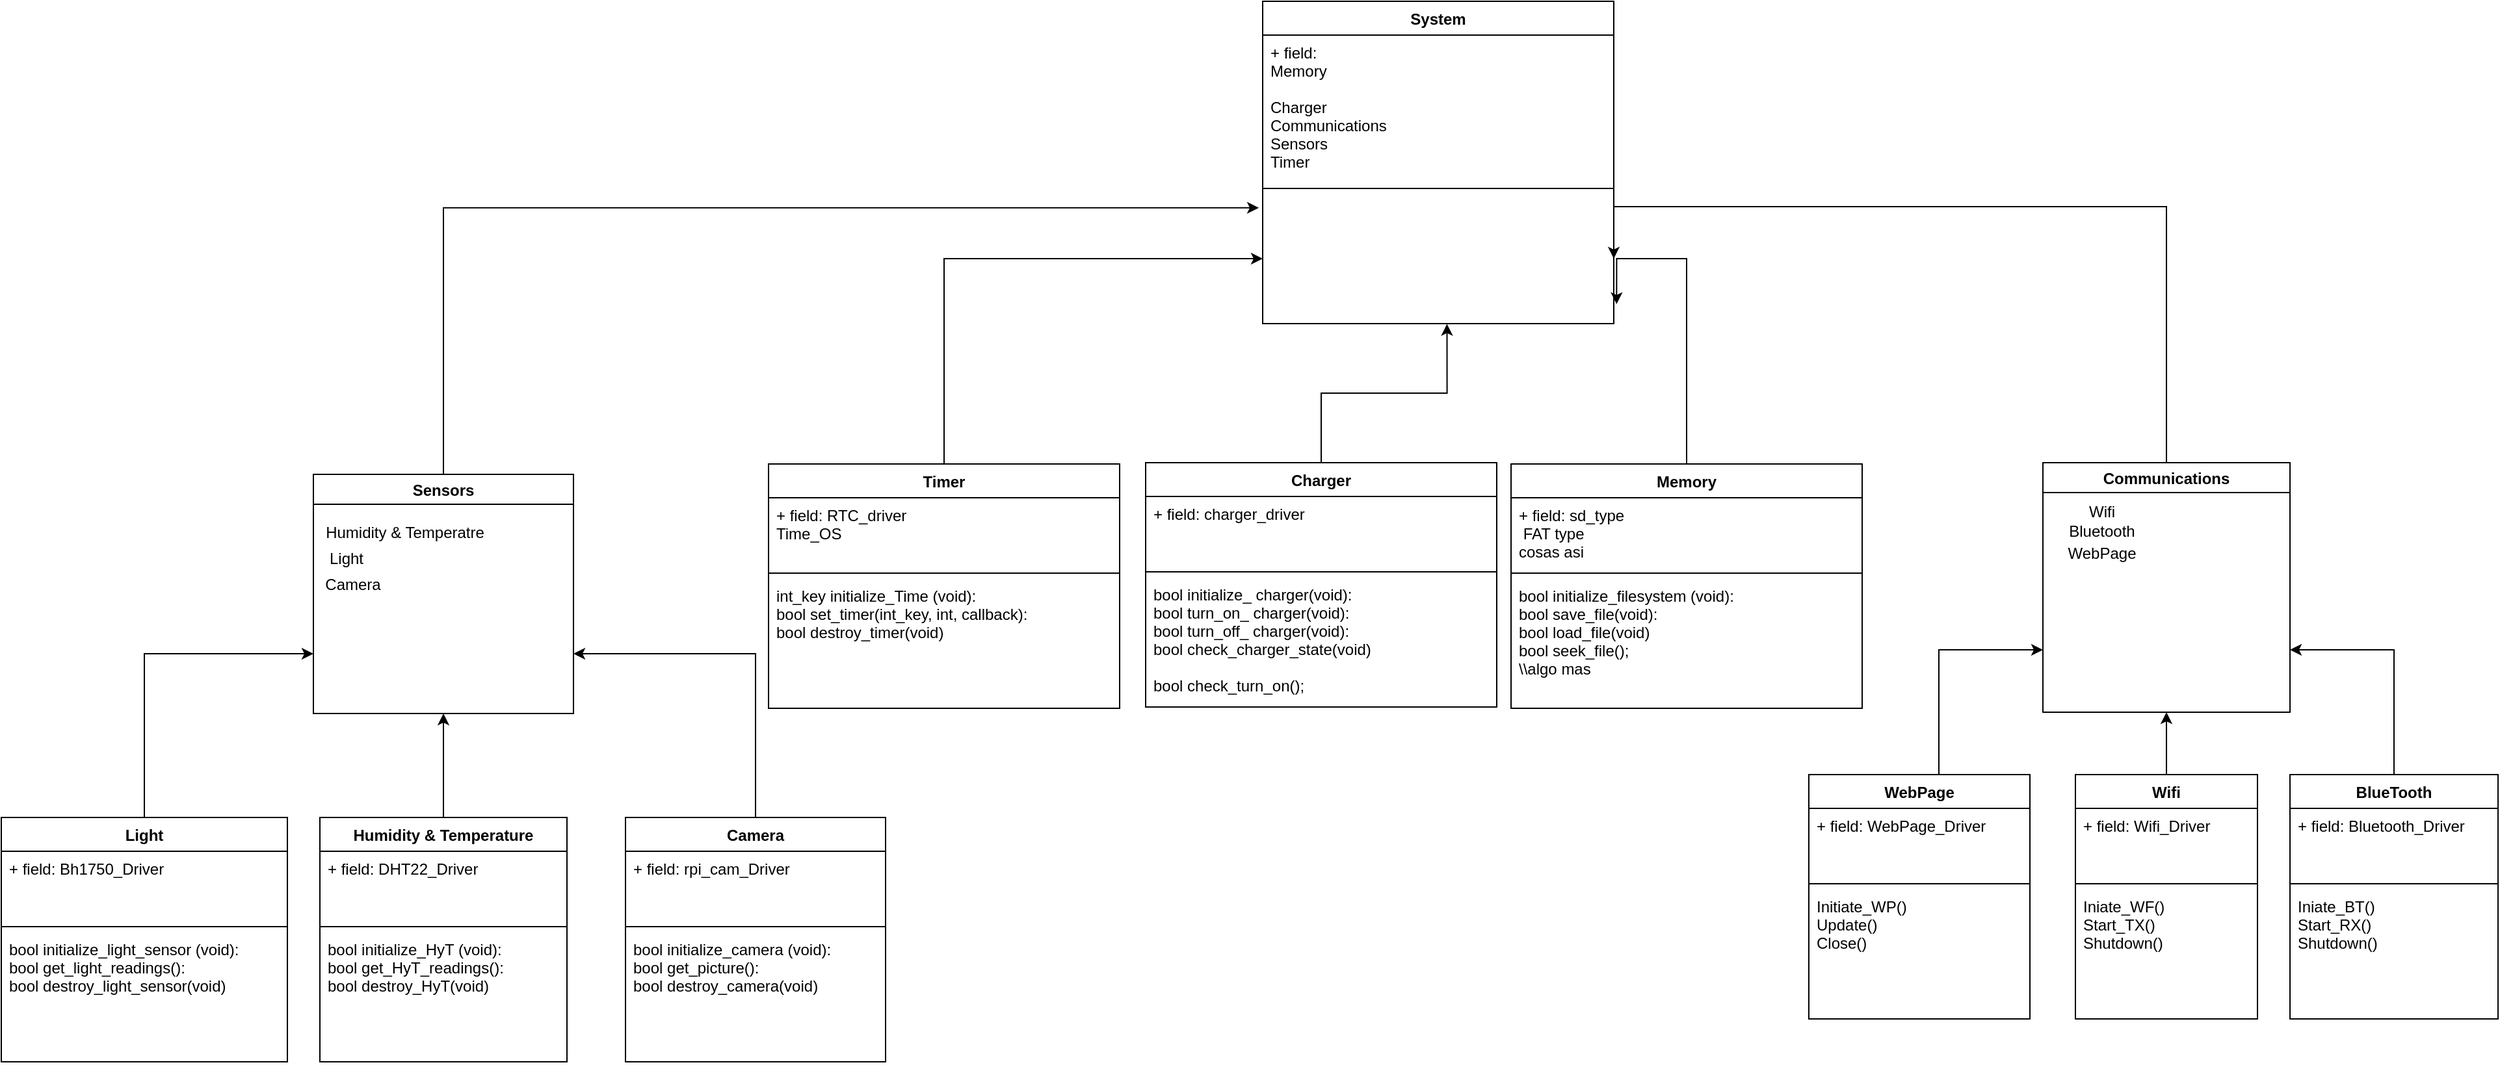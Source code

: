 <mxfile version="15.0.3" type="device"><diagram id="C5RBs43oDa-KdzZeNtuy" name="Page-1"><mxGraphModel dx="1422" dy="794" grid="1" gridSize="10" guides="1" tooltips="1" connect="1" arrows="1" fold="1" page="1" pageScale="1" pageWidth="827" pageHeight="1169" math="0" shadow="0"><root><mxCell id="WIyWlLk6GJQsqaUBKTNV-0"/><mxCell id="WIyWlLk6GJQsqaUBKTNV-1" parent="WIyWlLk6GJQsqaUBKTNV-0"/><mxCell id="u3YbKCwhCzdW1QSIE-Ya-68" style="edgeStyle=orthogonalEdgeStyle;rounded=0;orthogonalLoop=1;jettySize=auto;html=1;entryX=-0.011;entryY=0.109;entryDx=0;entryDy=0;entryPerimeter=0;" parent="WIyWlLk6GJQsqaUBKTNV-1" source="u3YbKCwhCzdW1QSIE-Ya-3" target="u3YbKCwhCzdW1QSIE-Ya-28" edge="1"><mxGeometry relative="1" as="geometry"/></mxCell><mxCell id="u3YbKCwhCzdW1QSIE-Ya-3" value="Sensors" style="swimlane;" parent="WIyWlLk6GJQsqaUBKTNV-1" vertex="1"><mxGeometry x="320" y="406" width="200" height="184" as="geometry"/></mxCell><mxCell id="u3YbKCwhCzdW1QSIE-Ya-4" value="Humidity &amp;amp; Temperatre" style="text;html=1;align=center;verticalAlign=middle;resizable=0;points=[];autosize=1;strokeColor=none;" parent="u3YbKCwhCzdW1QSIE-Ya-3" vertex="1"><mxGeometry y="35" width="140" height="20" as="geometry"/></mxCell><mxCell id="u3YbKCwhCzdW1QSIE-Ya-5" value="Light" style="text;html=1;align=center;verticalAlign=middle;resizable=0;points=[];autosize=1;strokeColor=none;" parent="u3YbKCwhCzdW1QSIE-Ya-3" vertex="1"><mxGeometry x="5" y="55" width="40" height="20" as="geometry"/></mxCell><mxCell id="u3YbKCwhCzdW1QSIE-Ya-6" value="Camera" style="text;html=1;align=center;verticalAlign=middle;resizable=0;points=[];autosize=1;strokeColor=none;" parent="u3YbKCwhCzdW1QSIE-Ya-3" vertex="1"><mxGeometry y="75" width="60" height="20" as="geometry"/></mxCell><mxCell id="u3YbKCwhCzdW1QSIE-Ya-64" style="edgeStyle=orthogonalEdgeStyle;rounded=0;orthogonalLoop=1;jettySize=auto;html=1;entryX=1;entryY=0.5;entryDx=0;entryDy=0;" parent="WIyWlLk6GJQsqaUBKTNV-1" source="u3YbKCwhCzdW1QSIE-Ya-7" target="u3YbKCwhCzdW1QSIE-Ya-28" edge="1"><mxGeometry relative="1" as="geometry"><Array as="points"><mxPoint x="1745" y="200"/><mxPoint x="1320" y="200"/></Array></mxGeometry></mxCell><mxCell id="u3YbKCwhCzdW1QSIE-Ya-7" value="Communications" style="swimlane;" parent="WIyWlLk6GJQsqaUBKTNV-1" vertex="1"><mxGeometry x="1650" y="397" width="190" height="192" as="geometry"/></mxCell><mxCell id="u3YbKCwhCzdW1QSIE-Ya-8" value="&lt;div&gt;Wifi&lt;/div&gt;&lt;div&gt;Bluetooth&lt;br&gt;&lt;/div&gt;" style="text;html=1;align=center;verticalAlign=middle;resizable=0;points=[];autosize=1;strokeColor=none;" parent="u3YbKCwhCzdW1QSIE-Ya-7" vertex="1"><mxGeometry x="10" y="30" width="70" height="30" as="geometry"/></mxCell><mxCell id="u3YbKCwhCzdW1QSIE-Ya-9" value="WebPage" style="text;html=1;align=center;verticalAlign=middle;resizable=0;points=[];autosize=1;strokeColor=none;" parent="u3YbKCwhCzdW1QSIE-Ya-7" vertex="1"><mxGeometry x="10" y="60" width="70" height="20" as="geometry"/></mxCell><mxCell id="u3YbKCwhCzdW1QSIE-Ya-66" style="edgeStyle=orthogonalEdgeStyle;rounded=0;orthogonalLoop=1;jettySize=auto;html=1;entryX=0.525;entryY=1.003;entryDx=0;entryDy=0;entryPerimeter=0;" parent="WIyWlLk6GJQsqaUBKTNV-1" source="u3YbKCwhCzdW1QSIE-Ya-14" target="u3YbKCwhCzdW1QSIE-Ya-28" edge="1"><mxGeometry relative="1" as="geometry"/></mxCell><mxCell id="u3YbKCwhCzdW1QSIE-Ya-14" value="Charger" style="swimlane;fontStyle=1;align=center;verticalAlign=top;childLayout=stackLayout;horizontal=1;startSize=26;horizontalStack=0;resizeParent=1;resizeParentMax=0;resizeLast=0;collapsible=1;marginBottom=0;" parent="WIyWlLk6GJQsqaUBKTNV-1" vertex="1"><mxGeometry x="960" y="397" width="270" height="188" as="geometry"/></mxCell><mxCell id="u3YbKCwhCzdW1QSIE-Ya-15" value="+ field: charger_driver" style="text;strokeColor=none;fillColor=none;align=left;verticalAlign=top;spacingLeft=4;spacingRight=4;overflow=hidden;rotatable=0;points=[[0,0.5],[1,0.5]];portConstraint=eastwest;" parent="u3YbKCwhCzdW1QSIE-Ya-14" vertex="1"><mxGeometry y="26" width="270" height="54" as="geometry"/></mxCell><mxCell id="u3YbKCwhCzdW1QSIE-Ya-16" value="" style="line;strokeWidth=1;fillColor=none;align=left;verticalAlign=middle;spacingTop=-1;spacingLeft=3;spacingRight=3;rotatable=0;labelPosition=right;points=[];portConstraint=eastwest;" parent="u3YbKCwhCzdW1QSIE-Ya-14" vertex="1"><mxGeometry y="80" width="270" height="8" as="geometry"/></mxCell><mxCell id="u3YbKCwhCzdW1QSIE-Ya-17" value="bool initialize_ charger(void):&#10;bool turn_on_ charger(void):&#10;bool turn_off_ charger(void):&#10;bool check_charger_state(void)&#10;&#10;bool check_turn_on();&#10;  &#10;&#10;" style="text;strokeColor=none;fillColor=none;align=left;verticalAlign=top;spacingLeft=4;spacingRight=4;overflow=hidden;rotatable=0;points=[[0,0.5],[1,0.5]];portConstraint=eastwest;" parent="u3YbKCwhCzdW1QSIE-Ya-14" vertex="1"><mxGeometry y="88" width="270" height="100" as="geometry"/></mxCell><mxCell id="u3YbKCwhCzdW1QSIE-Ya-65" style="edgeStyle=orthogonalEdgeStyle;rounded=0;orthogonalLoop=1;jettySize=auto;html=1;entryX=1.008;entryY=0.85;entryDx=0;entryDy=0;entryPerimeter=0;" parent="WIyWlLk6GJQsqaUBKTNV-1" source="u3YbKCwhCzdW1QSIE-Ya-20" target="u3YbKCwhCzdW1QSIE-Ya-28" edge="1"><mxGeometry relative="1" as="geometry"><Array as="points"><mxPoint x="1376" y="240"/><mxPoint x="1322" y="240"/></Array></mxGeometry></mxCell><mxCell id="u3YbKCwhCzdW1QSIE-Ya-20" value="Memory" style="swimlane;fontStyle=1;align=center;verticalAlign=top;childLayout=stackLayout;horizontal=1;startSize=26;horizontalStack=0;resizeParent=1;resizeParentMax=0;resizeLast=0;collapsible=1;marginBottom=0;" parent="WIyWlLk6GJQsqaUBKTNV-1" vertex="1"><mxGeometry x="1241" y="398" width="270" height="188" as="geometry"/></mxCell><mxCell id="u3YbKCwhCzdW1QSIE-Ya-21" value="+ field: sd_type&#10; FAT type&#10;cosas asi&#10;" style="text;strokeColor=none;fillColor=none;align=left;verticalAlign=top;spacingLeft=4;spacingRight=4;overflow=hidden;rotatable=0;points=[[0,0.5],[1,0.5]];portConstraint=eastwest;" parent="u3YbKCwhCzdW1QSIE-Ya-20" vertex="1"><mxGeometry y="26" width="270" height="54" as="geometry"/></mxCell><mxCell id="u3YbKCwhCzdW1QSIE-Ya-22" value="" style="line;strokeWidth=1;fillColor=none;align=left;verticalAlign=middle;spacingTop=-1;spacingLeft=3;spacingRight=3;rotatable=0;labelPosition=right;points=[];portConstraint=eastwest;" parent="u3YbKCwhCzdW1QSIE-Ya-20" vertex="1"><mxGeometry y="80" width="270" height="8" as="geometry"/></mxCell><mxCell id="u3YbKCwhCzdW1QSIE-Ya-23" value="bool initialize_filesystem (void):&#10;bool save_file(void):&#10;bool load_file(void)&#10;bool seek_file();&#10;\\algo mas&#10;&#10;  &#10;&#10;" style="text;strokeColor=none;fillColor=none;align=left;verticalAlign=top;spacingLeft=4;spacingRight=4;overflow=hidden;rotatable=0;points=[[0,0.5],[1,0.5]];portConstraint=eastwest;" parent="u3YbKCwhCzdW1QSIE-Ya-20" vertex="1"><mxGeometry y="88" width="270" height="100" as="geometry"/></mxCell><mxCell id="u3YbKCwhCzdW1QSIE-Ya-25" value="System" style="swimlane;fontStyle=1;align=center;verticalAlign=top;childLayout=stackLayout;horizontal=1;startSize=26;horizontalStack=0;resizeParent=1;resizeParentMax=0;resizeLast=0;collapsible=1;marginBottom=0;" parent="WIyWlLk6GJQsqaUBKTNV-1" vertex="1"><mxGeometry x="1050" y="42" width="270" height="248" as="geometry"/></mxCell><mxCell id="u3YbKCwhCzdW1QSIE-Ya-26" value="+ field: &#10;Memory &#10;&#10;Charger&#10;Communications&#10;Sensors&#10;Timer&#10;&#10;" style="text;strokeColor=none;fillColor=none;align=left;verticalAlign=top;spacingLeft=4;spacingRight=4;overflow=hidden;rotatable=0;points=[[0,0.5],[1,0.5]];portConstraint=eastwest;" parent="u3YbKCwhCzdW1QSIE-Ya-25" vertex="1"><mxGeometry y="26" width="270" height="114" as="geometry"/></mxCell><mxCell id="u3YbKCwhCzdW1QSIE-Ya-27" value="" style="line;strokeWidth=1;fillColor=none;align=left;verticalAlign=middle;spacingTop=-1;spacingLeft=3;spacingRight=3;rotatable=0;labelPosition=right;points=[];portConstraint=eastwest;" parent="u3YbKCwhCzdW1QSIE-Ya-25" vertex="1"><mxGeometry y="140" width="270" height="8" as="geometry"/></mxCell><mxCell id="u3YbKCwhCzdW1QSIE-Ya-28" value="  " style="text;strokeColor=none;fillColor=none;align=left;verticalAlign=top;spacingLeft=4;spacingRight=4;overflow=hidden;rotatable=0;points=[[0,0.5],[1,0.5]];portConstraint=eastwest;" parent="u3YbKCwhCzdW1QSIE-Ya-25" vertex="1"><mxGeometry y="148" width="270" height="100" as="geometry"/></mxCell><mxCell id="u3YbKCwhCzdW1QSIE-Ya-67" style="edgeStyle=orthogonalEdgeStyle;rounded=0;orthogonalLoop=1;jettySize=auto;html=1;entryX=0;entryY=0.5;entryDx=0;entryDy=0;" parent="WIyWlLk6GJQsqaUBKTNV-1" source="u3YbKCwhCzdW1QSIE-Ya-29" target="u3YbKCwhCzdW1QSIE-Ya-28" edge="1"><mxGeometry relative="1" as="geometry"/></mxCell><mxCell id="u3YbKCwhCzdW1QSIE-Ya-29" value="Timer" style="swimlane;fontStyle=1;align=center;verticalAlign=top;childLayout=stackLayout;horizontal=1;startSize=26;horizontalStack=0;resizeParent=1;resizeParentMax=0;resizeLast=0;collapsible=1;marginBottom=0;" parent="WIyWlLk6GJQsqaUBKTNV-1" vertex="1"><mxGeometry x="670" y="398" width="270" height="188" as="geometry"/></mxCell><mxCell id="u3YbKCwhCzdW1QSIE-Ya-30" value="+ field: RTC_driver&#10;Time_OS" style="text;strokeColor=none;fillColor=none;align=left;verticalAlign=top;spacingLeft=4;spacingRight=4;overflow=hidden;rotatable=0;points=[[0,0.5],[1,0.5]];portConstraint=eastwest;" parent="u3YbKCwhCzdW1QSIE-Ya-29" vertex="1"><mxGeometry y="26" width="270" height="54" as="geometry"/></mxCell><mxCell id="u3YbKCwhCzdW1QSIE-Ya-31" value="" style="line;strokeWidth=1;fillColor=none;align=left;verticalAlign=middle;spacingTop=-1;spacingLeft=3;spacingRight=3;rotatable=0;labelPosition=right;points=[];portConstraint=eastwest;" parent="u3YbKCwhCzdW1QSIE-Ya-29" vertex="1"><mxGeometry y="80" width="270" height="8" as="geometry"/></mxCell><mxCell id="u3YbKCwhCzdW1QSIE-Ya-32" value="int_key initialize_Time (void):&#10;bool set_timer(int_key, int, callback):&#10;bool destroy_timer(void)&#10;&#10;&#10;  &#10;&#10;" style="text;strokeColor=none;fillColor=none;align=left;verticalAlign=top;spacingLeft=4;spacingRight=4;overflow=hidden;rotatable=0;points=[[0,0.5],[1,0.5]];portConstraint=eastwest;" parent="u3YbKCwhCzdW1QSIE-Ya-29" vertex="1"><mxGeometry y="88" width="270" height="100" as="geometry"/></mxCell><mxCell id="u3YbKCwhCzdW1QSIE-Ya-62" style="edgeStyle=orthogonalEdgeStyle;rounded=0;orthogonalLoop=1;jettySize=auto;html=1;entryX=0.5;entryY=1;entryDx=0;entryDy=0;" parent="WIyWlLk6GJQsqaUBKTNV-1" source="u3YbKCwhCzdW1QSIE-Ya-33" target="u3YbKCwhCzdW1QSIE-Ya-3" edge="1"><mxGeometry relative="1" as="geometry"/></mxCell><mxCell id="u3YbKCwhCzdW1QSIE-Ya-33" value="Humidity &amp; Temperature" style="swimlane;fontStyle=1;align=center;verticalAlign=top;childLayout=stackLayout;horizontal=1;startSize=26;horizontalStack=0;resizeParent=1;resizeParentMax=0;resizeLast=0;collapsible=1;marginBottom=0;" parent="WIyWlLk6GJQsqaUBKTNV-1" vertex="1"><mxGeometry x="325" y="670" width="190" height="188" as="geometry"/></mxCell><mxCell id="u3YbKCwhCzdW1QSIE-Ya-34" value="+ field: DHT22_Driver" style="text;strokeColor=none;fillColor=none;align=left;verticalAlign=top;spacingLeft=4;spacingRight=4;overflow=hidden;rotatable=0;points=[[0,0.5],[1,0.5]];portConstraint=eastwest;" parent="u3YbKCwhCzdW1QSIE-Ya-33" vertex="1"><mxGeometry y="26" width="190" height="54" as="geometry"/></mxCell><mxCell id="u3YbKCwhCzdW1QSIE-Ya-35" value="" style="line;strokeWidth=1;fillColor=none;align=left;verticalAlign=middle;spacingTop=-1;spacingLeft=3;spacingRight=3;rotatable=0;labelPosition=right;points=[];portConstraint=eastwest;" parent="u3YbKCwhCzdW1QSIE-Ya-33" vertex="1"><mxGeometry y="80" width="190" height="8" as="geometry"/></mxCell><mxCell id="u3YbKCwhCzdW1QSIE-Ya-36" value="bool initialize_HyT (void):&#10;bool get_HyT_readings():&#10;bool destroy_HyT(void)&#10;&#10;&#10;  &#10;&#10;" style="text;strokeColor=none;fillColor=none;align=left;verticalAlign=top;spacingLeft=4;spacingRight=4;overflow=hidden;rotatable=0;points=[[0,0.5],[1,0.5]];portConstraint=eastwest;" parent="u3YbKCwhCzdW1QSIE-Ya-33" vertex="1"><mxGeometry y="88" width="190" height="100" as="geometry"/></mxCell><mxCell id="u3YbKCwhCzdW1QSIE-Ya-63" style="edgeStyle=orthogonalEdgeStyle;rounded=0;orthogonalLoop=1;jettySize=auto;html=1;entryX=0;entryY=0.75;entryDx=0;entryDy=0;" parent="WIyWlLk6GJQsqaUBKTNV-1" source="u3YbKCwhCzdW1QSIE-Ya-37" target="u3YbKCwhCzdW1QSIE-Ya-3" edge="1"><mxGeometry relative="1" as="geometry"><Array as="points"><mxPoint x="190" y="544"/></Array></mxGeometry></mxCell><mxCell id="u3YbKCwhCzdW1QSIE-Ya-37" value="Light" style="swimlane;fontStyle=1;align=center;verticalAlign=top;childLayout=stackLayout;horizontal=1;startSize=26;horizontalStack=0;resizeParent=1;resizeParentMax=0;resizeLast=0;collapsible=1;marginBottom=0;" parent="WIyWlLk6GJQsqaUBKTNV-1" vertex="1"><mxGeometry x="80" y="670" width="220" height="188" as="geometry"/></mxCell><mxCell id="u3YbKCwhCzdW1QSIE-Ya-38" value="+ field: Bh1750_Driver" style="text;strokeColor=none;fillColor=none;align=left;verticalAlign=top;spacingLeft=4;spacingRight=4;overflow=hidden;rotatable=0;points=[[0,0.5],[1,0.5]];portConstraint=eastwest;fontStyle=0" parent="u3YbKCwhCzdW1QSIE-Ya-37" vertex="1"><mxGeometry y="26" width="220" height="54" as="geometry"/></mxCell><mxCell id="u3YbKCwhCzdW1QSIE-Ya-39" value="" style="line;strokeWidth=1;fillColor=none;align=left;verticalAlign=middle;spacingTop=-1;spacingLeft=3;spacingRight=3;rotatable=0;labelPosition=right;points=[];portConstraint=eastwest;" parent="u3YbKCwhCzdW1QSIE-Ya-37" vertex="1"><mxGeometry y="80" width="220" height="8" as="geometry"/></mxCell><mxCell id="u3YbKCwhCzdW1QSIE-Ya-40" value="bool initialize_light_sensor (void):&#10;bool get_light_readings():&#10;bool destroy_light_sensor(void)&#10;&#10;&#10;  &#10;&#10;" style="text;strokeColor=none;fillColor=none;align=left;verticalAlign=top;spacingLeft=4;spacingRight=4;overflow=hidden;rotatable=0;points=[[0,0.5],[1,0.5]];portConstraint=eastwest;" parent="u3YbKCwhCzdW1QSIE-Ya-37" vertex="1"><mxGeometry y="88" width="220" height="100" as="geometry"/></mxCell><mxCell id="u3YbKCwhCzdW1QSIE-Ya-61" style="edgeStyle=orthogonalEdgeStyle;rounded=0;orthogonalLoop=1;jettySize=auto;html=1;entryX=1;entryY=0.75;entryDx=0;entryDy=0;" parent="WIyWlLk6GJQsqaUBKTNV-1" source="u3YbKCwhCzdW1QSIE-Ya-41" target="u3YbKCwhCzdW1QSIE-Ya-3" edge="1"><mxGeometry relative="1" as="geometry"><Array as="points"><mxPoint x="660" y="544"/></Array></mxGeometry></mxCell><mxCell id="u3YbKCwhCzdW1QSIE-Ya-41" value="Camera" style="swimlane;fontStyle=1;align=center;verticalAlign=top;childLayout=stackLayout;horizontal=1;startSize=26;horizontalStack=0;resizeParent=1;resizeParentMax=0;resizeLast=0;collapsible=1;marginBottom=0;" parent="WIyWlLk6GJQsqaUBKTNV-1" vertex="1"><mxGeometry x="560" y="670" width="200" height="188" as="geometry"/></mxCell><mxCell id="u3YbKCwhCzdW1QSIE-Ya-42" value="+ field: rpi_cam_Driver" style="text;strokeColor=none;fillColor=none;align=left;verticalAlign=top;spacingLeft=4;spacingRight=4;overflow=hidden;rotatable=0;points=[[0,0.5],[1,0.5]];portConstraint=eastwest;fontStyle=0" parent="u3YbKCwhCzdW1QSIE-Ya-41" vertex="1"><mxGeometry y="26" width="200" height="54" as="geometry"/></mxCell><mxCell id="u3YbKCwhCzdW1QSIE-Ya-43" value="" style="line;strokeWidth=1;fillColor=none;align=left;verticalAlign=middle;spacingTop=-1;spacingLeft=3;spacingRight=3;rotatable=0;labelPosition=right;points=[];portConstraint=eastwest;" parent="u3YbKCwhCzdW1QSIE-Ya-41" vertex="1"><mxGeometry y="80" width="200" height="8" as="geometry"/></mxCell><mxCell id="u3YbKCwhCzdW1QSIE-Ya-44" value="bool initialize_camera (void):&#10;bool get_picture():&#10;bool destroy_camera(void)&#10;&#10;&#10;  &#10;&#10;" style="text;strokeColor=none;fillColor=none;align=left;verticalAlign=top;spacingLeft=4;spacingRight=4;overflow=hidden;rotatable=0;points=[[0,0.5],[1,0.5]];portConstraint=eastwest;" parent="u3YbKCwhCzdW1QSIE-Ya-41" vertex="1"><mxGeometry y="88" width="200" height="100" as="geometry"/></mxCell><mxCell id="u3YbKCwhCzdW1QSIE-Ya-59" style="edgeStyle=orthogonalEdgeStyle;rounded=0;orthogonalLoop=1;jettySize=auto;html=1;entryX=0.5;entryY=1;entryDx=0;entryDy=0;" parent="WIyWlLk6GJQsqaUBKTNV-1" source="u3YbKCwhCzdW1QSIE-Ya-45" target="u3YbKCwhCzdW1QSIE-Ya-7" edge="1"><mxGeometry relative="1" as="geometry"/></mxCell><mxCell id="u3YbKCwhCzdW1QSIE-Ya-45" value="Wifi" style="swimlane;fontStyle=1;align=center;verticalAlign=top;childLayout=stackLayout;horizontal=1;startSize=26;horizontalStack=0;resizeParent=1;resizeParentMax=0;resizeLast=0;collapsible=1;marginBottom=0;" parent="WIyWlLk6GJQsqaUBKTNV-1" vertex="1"><mxGeometry x="1675" y="637" width="140" height="188" as="geometry"/></mxCell><mxCell id="u3YbKCwhCzdW1QSIE-Ya-46" value="+ field: Wifi_Driver" style="text;strokeColor=none;fillColor=none;align=left;verticalAlign=top;spacingLeft=4;spacingRight=4;overflow=hidden;rotatable=0;points=[[0,0.5],[1,0.5]];portConstraint=eastwest;fontStyle=0" parent="u3YbKCwhCzdW1QSIE-Ya-45" vertex="1"><mxGeometry y="26" width="140" height="54" as="geometry"/></mxCell><mxCell id="u3YbKCwhCzdW1QSIE-Ya-47" value="" style="line;strokeWidth=1;fillColor=none;align=left;verticalAlign=middle;spacingTop=-1;spacingLeft=3;spacingRight=3;rotatable=0;labelPosition=right;points=[];portConstraint=eastwest;" parent="u3YbKCwhCzdW1QSIE-Ya-45" vertex="1"><mxGeometry y="80" width="140" height="8" as="geometry"/></mxCell><mxCell id="u3YbKCwhCzdW1QSIE-Ya-48" value="Iniate_WF()&#10;Start_TX()&#10;Shutdown()" style="text;strokeColor=none;fillColor=none;align=left;verticalAlign=top;spacingLeft=4;spacingRight=4;overflow=hidden;rotatable=0;points=[[0,0.5],[1,0.5]];portConstraint=eastwest;" parent="u3YbKCwhCzdW1QSIE-Ya-45" vertex="1"><mxGeometry y="88" width="140" height="100" as="geometry"/></mxCell><mxCell id="u3YbKCwhCzdW1QSIE-Ya-58" style="edgeStyle=orthogonalEdgeStyle;rounded=0;orthogonalLoop=1;jettySize=auto;html=1;entryX=1;entryY=0.75;entryDx=0;entryDy=0;" parent="WIyWlLk6GJQsqaUBKTNV-1" source="u3YbKCwhCzdW1QSIE-Ya-49" target="u3YbKCwhCzdW1QSIE-Ya-7" edge="1"><mxGeometry relative="1" as="geometry"/></mxCell><mxCell id="u3YbKCwhCzdW1QSIE-Ya-49" value="BlueTooth" style="swimlane;fontStyle=1;align=center;verticalAlign=top;childLayout=stackLayout;horizontal=1;startSize=26;horizontalStack=0;resizeParent=1;resizeParentMax=0;resizeLast=0;collapsible=1;marginBottom=0;" parent="WIyWlLk6GJQsqaUBKTNV-1" vertex="1"><mxGeometry x="1840" y="637" width="160" height="188" as="geometry"/></mxCell><mxCell id="u3YbKCwhCzdW1QSIE-Ya-50" value="+ field: Bluetooth_Driver" style="text;strokeColor=none;fillColor=none;align=left;verticalAlign=top;spacingLeft=4;spacingRight=4;overflow=hidden;rotatable=0;points=[[0,0.5],[1,0.5]];portConstraint=eastwest;fontStyle=0" parent="u3YbKCwhCzdW1QSIE-Ya-49" vertex="1"><mxGeometry y="26" width="160" height="54" as="geometry"/></mxCell><mxCell id="u3YbKCwhCzdW1QSIE-Ya-51" value="" style="line;strokeWidth=1;fillColor=none;align=left;verticalAlign=middle;spacingTop=-1;spacingLeft=3;spacingRight=3;rotatable=0;labelPosition=right;points=[];portConstraint=eastwest;" parent="u3YbKCwhCzdW1QSIE-Ya-49" vertex="1"><mxGeometry y="80" width="160" height="8" as="geometry"/></mxCell><mxCell id="u3YbKCwhCzdW1QSIE-Ya-52" value="Iniate_BT()&#10;Start_RX()&#10;Shutdown()" style="text;strokeColor=none;fillColor=none;align=left;verticalAlign=top;spacingLeft=4;spacingRight=4;overflow=hidden;rotatable=0;points=[[0,0.5],[1,0.5]];portConstraint=eastwest;" parent="u3YbKCwhCzdW1QSIE-Ya-49" vertex="1"><mxGeometry y="88" width="160" height="100" as="geometry"/></mxCell><mxCell id="u3YbKCwhCzdW1QSIE-Ya-60" style="edgeStyle=orthogonalEdgeStyle;rounded=0;orthogonalLoop=1;jettySize=auto;html=1;entryX=0;entryY=0.75;entryDx=0;entryDy=0;" parent="WIyWlLk6GJQsqaUBKTNV-1" source="u3YbKCwhCzdW1QSIE-Ya-53" target="u3YbKCwhCzdW1QSIE-Ya-7" edge="1"><mxGeometry relative="1" as="geometry"><Array as="points"><mxPoint x="1570" y="541"/></Array></mxGeometry></mxCell><mxCell id="u3YbKCwhCzdW1QSIE-Ya-53" value="WebPage" style="swimlane;fontStyle=1;align=center;verticalAlign=top;childLayout=stackLayout;horizontal=1;startSize=26;horizontalStack=0;resizeParent=1;resizeParentMax=0;resizeLast=0;collapsible=1;marginBottom=0;" parent="WIyWlLk6GJQsqaUBKTNV-1" vertex="1"><mxGeometry x="1470" y="637" width="170" height="188" as="geometry"/></mxCell><mxCell id="u3YbKCwhCzdW1QSIE-Ya-54" value="+ field: WebPage_Driver" style="text;strokeColor=none;fillColor=none;align=left;verticalAlign=top;spacingLeft=4;spacingRight=4;overflow=hidden;rotatable=0;points=[[0,0.5],[1,0.5]];portConstraint=eastwest;fontStyle=0" parent="u3YbKCwhCzdW1QSIE-Ya-53" vertex="1"><mxGeometry y="26" width="170" height="54" as="geometry"/></mxCell><mxCell id="u3YbKCwhCzdW1QSIE-Ya-55" value="" style="line;strokeWidth=1;fillColor=none;align=left;verticalAlign=middle;spacingTop=-1;spacingLeft=3;spacingRight=3;rotatable=0;labelPosition=right;points=[];portConstraint=eastwest;" parent="u3YbKCwhCzdW1QSIE-Ya-53" vertex="1"><mxGeometry y="80" width="170" height="8" as="geometry"/></mxCell><mxCell id="u3YbKCwhCzdW1QSIE-Ya-56" value="Initiate_WP()&#10;Update()&#10;Close()" style="text;strokeColor=none;fillColor=none;align=left;verticalAlign=top;spacingLeft=4;spacingRight=4;overflow=hidden;rotatable=0;points=[[0,0.5],[1,0.5]];portConstraint=eastwest;" parent="u3YbKCwhCzdW1QSIE-Ya-53" vertex="1"><mxGeometry y="88" width="170" height="100" as="geometry"/></mxCell></root></mxGraphModel></diagram></mxfile>